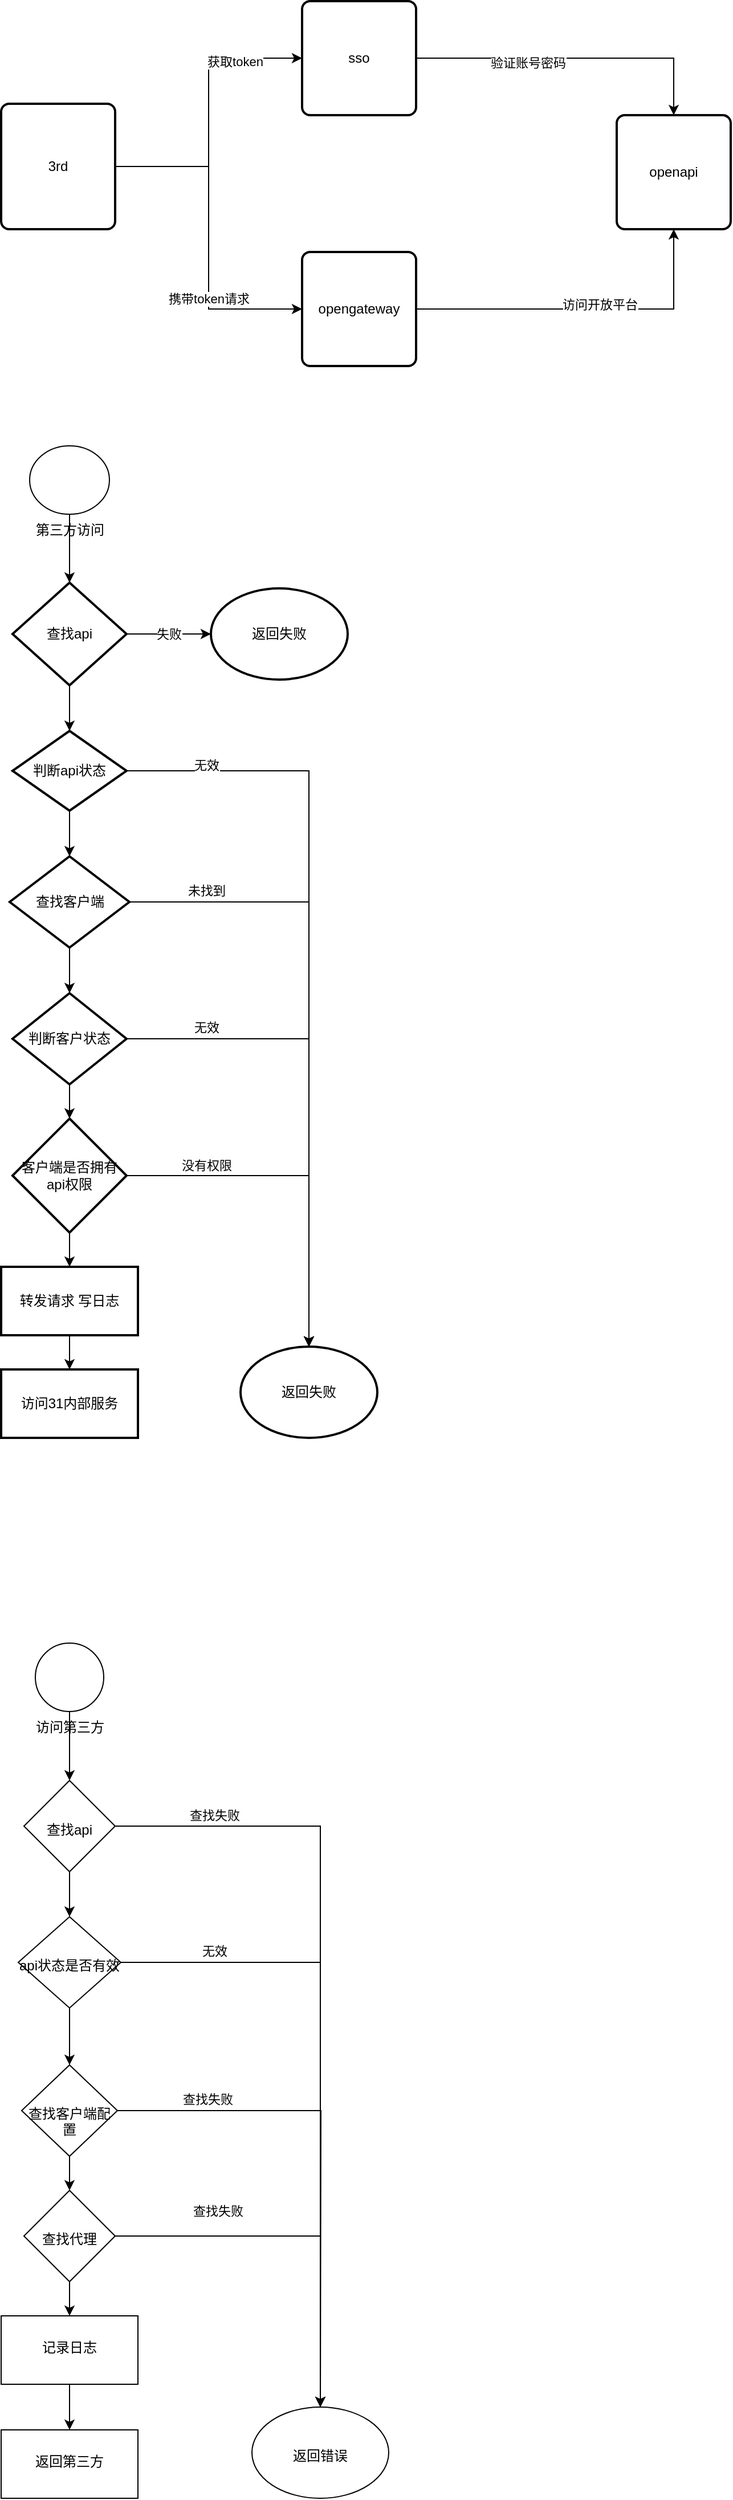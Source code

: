 <mxfile version="14.4.5" type="github">
  <diagram id="r5umxBR1MO3i9Swh8Mfo" name="第 1 页">
    <mxGraphModel dx="1673" dy="908" grid="1" gridSize="10" guides="1" tooltips="1" connect="1" arrows="1" fold="1" page="1" pageScale="1" pageWidth="827" pageHeight="1169" math="0" shadow="0">
      <root>
        <mxCell id="0" />
        <mxCell id="1" parent="0" />
        <mxCell id="_dm25giHvy8EGH1Nbq3g-23" value="" style="edgeStyle=orthogonalEdgeStyle;rounded=0;orthogonalLoop=1;jettySize=auto;html=1;" parent="1" source="_dm25giHvy8EGH1Nbq3g-2" target="_dm25giHvy8EGH1Nbq3g-4" edge="1">
          <mxGeometry relative="1" as="geometry" />
        </mxCell>
        <mxCell id="_dm25giHvy8EGH1Nbq3g-2" value="第三方访问" style="verticalLabelPosition=bottom;verticalAlign=top;html=1;shape=mxgraph.flowchart.on-page_reference;" parent="1" vertex="1">
          <mxGeometry x="125" y="430" width="70" height="60" as="geometry" />
        </mxCell>
        <mxCell id="p3LBFmmlEpDV6VU3JNH3-54" value="" style="edgeStyle=orthogonalEdgeStyle;rounded=0;orthogonalLoop=1;jettySize=auto;html=1;" edge="1" parent="1" source="_dm25giHvy8EGH1Nbq3g-4" target="p3LBFmmlEpDV6VU3JNH3-53">
          <mxGeometry relative="1" as="geometry" />
        </mxCell>
        <mxCell id="p3LBFmmlEpDV6VU3JNH3-58" value="失败" style="edgeStyle=orthogonalEdgeStyle;rounded=0;orthogonalLoop=1;jettySize=auto;html=1;" edge="1" parent="1" source="_dm25giHvy8EGH1Nbq3g-4" target="p3LBFmmlEpDV6VU3JNH3-57">
          <mxGeometry relative="1" as="geometry" />
        </mxCell>
        <mxCell id="_dm25giHvy8EGH1Nbq3g-4" value="查找api" style="strokeWidth=2;html=1;shape=mxgraph.flowchart.decision;whiteSpace=wrap;" parent="1" vertex="1">
          <mxGeometry x="110" y="550" width="100" height="90" as="geometry" />
        </mxCell>
        <mxCell id="_dm25giHvy8EGH1Nbq3g-14" value="" style="edgeStyle=orthogonalEdgeStyle;rounded=0;orthogonalLoop=1;jettySize=auto;html=1;" parent="1" source="_dm25giHvy8EGH1Nbq3g-11" target="p3LBFmmlEpDV6VU3JNH3-55" edge="1">
          <mxGeometry relative="1" as="geometry">
            <mxPoint x="280" y="830" as="targetPoint" />
          </mxGeometry>
        </mxCell>
        <mxCell id="_dm25giHvy8EGH1Nbq3g-15" value="未找到" style="edgeLabel;html=1;align=center;verticalAlign=middle;resizable=0;points=[];" parent="_dm25giHvy8EGH1Nbq3g-14" vertex="1" connectable="0">
          <mxGeometry x="0.227" y="2" relative="1" as="geometry">
            <mxPoint x="-92" y="-188.33" as="offset" />
          </mxGeometry>
        </mxCell>
        <mxCell id="p3LBFmmlEpDV6VU3JNH3-65" value="" style="edgeStyle=orthogonalEdgeStyle;rounded=0;orthogonalLoop=1;jettySize=auto;html=1;" edge="1" parent="1" source="_dm25giHvy8EGH1Nbq3g-11" target="p3LBFmmlEpDV6VU3JNH3-64">
          <mxGeometry relative="1" as="geometry" />
        </mxCell>
        <mxCell id="_dm25giHvy8EGH1Nbq3g-11" value="查找客户端" style="strokeWidth=2;html=1;shape=mxgraph.flowchart.decision;whiteSpace=wrap;" parent="1" vertex="1">
          <mxGeometry x="107.5" y="790" width="105" height="80" as="geometry" />
        </mxCell>
        <mxCell id="_dm25giHvy8EGH1Nbq3g-19" value="" style="edgeStyle=orthogonalEdgeStyle;rounded=0;orthogonalLoop=1;jettySize=auto;html=1;" parent="1" source="_dm25giHvy8EGH1Nbq3g-16" target="p3LBFmmlEpDV6VU3JNH3-55" edge="1">
          <mxGeometry relative="1" as="geometry">
            <mxPoint x="290" y="1070" as="targetPoint" />
          </mxGeometry>
        </mxCell>
        <mxCell id="_dm25giHvy8EGH1Nbq3g-20" value="没有权限" style="edgeLabel;html=1;align=center;verticalAlign=middle;resizable=0;points=[];" parent="_dm25giHvy8EGH1Nbq3g-19" vertex="1" connectable="0">
          <mxGeometry x="0.125" y="-2" relative="1" as="geometry">
            <mxPoint x="-88" y="-24.17" as="offset" />
          </mxGeometry>
        </mxCell>
        <mxCell id="p3LBFmmlEpDV6VU3JNH3-70" value="" style="edgeStyle=orthogonalEdgeStyle;rounded=0;orthogonalLoop=1;jettySize=auto;html=1;" edge="1" parent="1" source="_dm25giHvy8EGH1Nbq3g-16" target="p3LBFmmlEpDV6VU3JNH3-69">
          <mxGeometry relative="1" as="geometry" />
        </mxCell>
        <mxCell id="_dm25giHvy8EGH1Nbq3g-16" value="客户端是否拥有api权限" style="strokeWidth=2;html=1;shape=mxgraph.flowchart.decision;whiteSpace=wrap;" parent="1" vertex="1">
          <mxGeometry x="110" y="1020" width="100" height="100" as="geometry" />
        </mxCell>
        <mxCell id="_dm25giHvy8EGH1Nbq3g-21" value="访问31内部服务" style="whiteSpace=wrap;html=1;strokeWidth=2;" parent="1" vertex="1">
          <mxGeometry x="100" y="1240" width="120" height="60" as="geometry" />
        </mxCell>
        <mxCell id="p3LBFmmlEpDV6VU3JNH3-83" value="" style="edgeStyle=orthogonalEdgeStyle;rounded=0;orthogonalLoop=1;jettySize=auto;html=1;" edge="1" parent="1" source="_dm25giHvy8EGH1Nbq3g-24" target="_dm25giHvy8EGH1Nbq3g-25">
          <mxGeometry relative="1" as="geometry" />
        </mxCell>
        <mxCell id="_dm25giHvy8EGH1Nbq3g-24" value="访问第三方" style="verticalLabelPosition=bottom;verticalAlign=top;html=1;shape=mxgraph.flowchart.on-page_reference;" parent="1" vertex="1">
          <mxGeometry x="130" y="1480" width="60" height="60" as="geometry" />
        </mxCell>
        <mxCell id="_dm25giHvy8EGH1Nbq3g-28" value="查找失败" style="edgeStyle=orthogonalEdgeStyle;rounded=0;orthogonalLoop=1;jettySize=auto;html=1;" parent="1" source="_dm25giHvy8EGH1Nbq3g-25" target="_dm25giHvy8EGH1Nbq3g-37" edge="1">
          <mxGeometry x="-0.746" y="10" relative="1" as="geometry">
            <Array as="points">
              <mxPoint x="380" y="1640" />
            </Array>
            <mxPoint x="360.0" y="1640.471" as="targetPoint" />
            <mxPoint x="-1" as="offset" />
          </mxGeometry>
        </mxCell>
        <mxCell id="p3LBFmmlEpDV6VU3JNH3-77" value="" style="edgeStyle=orthogonalEdgeStyle;rounded=0;orthogonalLoop=1;jettySize=auto;html=1;" edge="1" parent="1" source="_dm25giHvy8EGH1Nbq3g-25" target="p3LBFmmlEpDV6VU3JNH3-76">
          <mxGeometry relative="1" as="geometry" />
        </mxCell>
        <mxCell id="_dm25giHvy8EGH1Nbq3g-25" value="&lt;br&gt;&lt;br&gt;查找api" style="rhombus;whiteSpace=wrap;html=1;verticalAlign=top;" parent="1" vertex="1">
          <mxGeometry x="120" y="1600.5" width="80" height="80" as="geometry" />
        </mxCell>
        <mxCell id="_dm25giHvy8EGH1Nbq3g-33" value="" style="edgeStyle=orthogonalEdgeStyle;rounded=0;orthogonalLoop=1;jettySize=auto;html=1;" parent="1" source="_dm25giHvy8EGH1Nbq3g-30" edge="1">
          <mxGeometry relative="1" as="geometry">
            <mxPoint x="380" y="2160" as="targetPoint" />
          </mxGeometry>
        </mxCell>
        <mxCell id="_dm25giHvy8EGH1Nbq3g-34" value="查找失败" style="edgeLabel;html=1;align=center;verticalAlign=middle;resizable=0;points=[];" parent="_dm25giHvy8EGH1Nbq3g-33" vertex="1" connectable="0">
          <mxGeometry x="0.175" y="1" relative="1" as="geometry">
            <mxPoint x="-101.04" y="-95.47" as="offset" />
          </mxGeometry>
        </mxCell>
        <mxCell id="_dm25giHvy8EGH1Nbq3g-36" value="" style="edgeStyle=orthogonalEdgeStyle;rounded=0;orthogonalLoop=1;jettySize=auto;html=1;" parent="1" source="_dm25giHvy8EGH1Nbq3g-30" target="_dm25giHvy8EGH1Nbq3g-35" edge="1">
          <mxGeometry relative="1" as="geometry" />
        </mxCell>
        <mxCell id="_dm25giHvy8EGH1Nbq3g-30" value="&lt;br&gt;&lt;br&gt;查找客户端配置" style="rhombus;whiteSpace=wrap;html=1;verticalAlign=top;" parent="1" vertex="1">
          <mxGeometry x="118" y="1850" width="84" height="80" as="geometry" />
        </mxCell>
        <mxCell id="_dm25giHvy8EGH1Nbq3g-38" value="" style="edgeStyle=orthogonalEdgeStyle;rounded=0;orthogonalLoop=1;jettySize=auto;html=1;" parent="1" source="_dm25giHvy8EGH1Nbq3g-35" target="_dm25giHvy8EGH1Nbq3g-37" edge="1">
          <mxGeometry relative="1" as="geometry" />
        </mxCell>
        <mxCell id="_dm25giHvy8EGH1Nbq3g-39" value="查找失败" style="edgeLabel;html=1;align=center;verticalAlign=middle;resizable=0;points=[];" parent="_dm25giHvy8EGH1Nbq3g-38" vertex="1" connectable="0">
          <mxGeometry x="0.25" y="2" relative="1" as="geometry">
            <mxPoint x="-92.05" y="-48.77" as="offset" />
          </mxGeometry>
        </mxCell>
        <mxCell id="_dm25giHvy8EGH1Nbq3g-41" value="" style="edgeStyle=orthogonalEdgeStyle;rounded=0;orthogonalLoop=1;jettySize=auto;html=1;" parent="1" source="_dm25giHvy8EGH1Nbq3g-35" target="_dm25giHvy8EGH1Nbq3g-40" edge="1">
          <mxGeometry relative="1" as="geometry" />
        </mxCell>
        <mxCell id="_dm25giHvy8EGH1Nbq3g-35" value="&lt;br&gt;&lt;br&gt;查找代理" style="rhombus;whiteSpace=wrap;html=1;verticalAlign=top;" parent="1" vertex="1">
          <mxGeometry x="120" y="1960" width="80" height="80" as="geometry" />
        </mxCell>
        <mxCell id="_dm25giHvy8EGH1Nbq3g-37" value="&lt;br&gt;&lt;br&gt;返回错误" style="ellipse;whiteSpace=wrap;html=1;verticalAlign=top;" parent="1" vertex="1">
          <mxGeometry x="320" y="2150" width="120" height="80" as="geometry" />
        </mxCell>
        <mxCell id="p3LBFmmlEpDV6VU3JNH3-82" value="" style="edgeStyle=orthogonalEdgeStyle;rounded=0;orthogonalLoop=1;jettySize=auto;html=1;" edge="1" parent="1" source="_dm25giHvy8EGH1Nbq3g-40" target="p3LBFmmlEpDV6VU3JNH3-81">
          <mxGeometry relative="1" as="geometry" />
        </mxCell>
        <mxCell id="_dm25giHvy8EGH1Nbq3g-40" value="&lt;br&gt;记录日志" style="whiteSpace=wrap;html=1;verticalAlign=top;" parent="1" vertex="1">
          <mxGeometry x="100" y="2070" width="120" height="60" as="geometry" />
        </mxCell>
        <mxCell id="p3LBFmmlEpDV6VU3JNH3-45" style="edgeStyle=orthogonalEdgeStyle;rounded=0;orthogonalLoop=1;jettySize=auto;html=1;entryX=0;entryY=0.5;entryDx=0;entryDy=0;" edge="1" parent="1" source="p3LBFmmlEpDV6VU3JNH3-34" target="p3LBFmmlEpDV6VU3JNH3-39">
          <mxGeometry relative="1" as="geometry" />
        </mxCell>
        <mxCell id="p3LBFmmlEpDV6VU3JNH3-49" value="携带token请求" style="edgeLabel;html=1;align=center;verticalAlign=middle;resizable=0;points=[];" vertex="1" connectable="0" parent="p3LBFmmlEpDV6VU3JNH3-45">
          <mxGeometry x="0.37" relative="1" as="geometry">
            <mxPoint as="offset" />
          </mxGeometry>
        </mxCell>
        <mxCell id="p3LBFmmlEpDV6VU3JNH3-46" style="edgeStyle=orthogonalEdgeStyle;rounded=0;orthogonalLoop=1;jettySize=auto;html=1;entryX=0;entryY=0.5;entryDx=0;entryDy=0;" edge="1" parent="1" source="p3LBFmmlEpDV6VU3JNH3-34" target="p3LBFmmlEpDV6VU3JNH3-35">
          <mxGeometry relative="1" as="geometry">
            <Array as="points">
              <mxPoint x="282" y="185" />
              <mxPoint x="282" y="90" />
            </Array>
          </mxGeometry>
        </mxCell>
        <mxCell id="p3LBFmmlEpDV6VU3JNH3-48" value="获取token" style="edgeLabel;html=1;align=center;verticalAlign=middle;resizable=0;points=[];" vertex="1" connectable="0" parent="p3LBFmmlEpDV6VU3JNH3-46">
          <mxGeometry x="0.544" y="-3" relative="1" as="geometry">
            <mxPoint as="offset" />
          </mxGeometry>
        </mxCell>
        <mxCell id="p3LBFmmlEpDV6VU3JNH3-34" value="3rd" style="rounded=1;whiteSpace=wrap;html=1;absoluteArcSize=1;arcSize=14;strokeWidth=2;" vertex="1" parent="1">
          <mxGeometry x="100" y="130" width="100" height="110" as="geometry" />
        </mxCell>
        <mxCell id="p3LBFmmlEpDV6VU3JNH3-38" value="" style="edgeStyle=orthogonalEdgeStyle;rounded=0;orthogonalLoop=1;jettySize=auto;html=1;entryX=0.5;entryY=0;entryDx=0;entryDy=0;" edge="1" parent="1" source="p3LBFmmlEpDV6VU3JNH3-35" target="p3LBFmmlEpDV6VU3JNH3-37">
          <mxGeometry relative="1" as="geometry">
            <mxPoint x="599" y="240" as="targetPoint" />
          </mxGeometry>
        </mxCell>
        <mxCell id="p3LBFmmlEpDV6VU3JNH3-51" value="验证账号密码" style="edgeLabel;html=1;align=center;verticalAlign=middle;resizable=0;points=[];" vertex="1" connectable="0" parent="p3LBFmmlEpDV6VU3JNH3-38">
          <mxGeometry x="-0.29" y="-4" relative="1" as="geometry">
            <mxPoint as="offset" />
          </mxGeometry>
        </mxCell>
        <mxCell id="p3LBFmmlEpDV6VU3JNH3-35" value="sso" style="rounded=1;whiteSpace=wrap;html=1;absoluteArcSize=1;arcSize=14;strokeWidth=2;" vertex="1" parent="1">
          <mxGeometry x="364" y="40" width="100" height="100" as="geometry" />
        </mxCell>
        <mxCell id="p3LBFmmlEpDV6VU3JNH3-37" value="openapi" style="rounded=1;whiteSpace=wrap;html=1;absoluteArcSize=1;arcSize=14;strokeWidth=2;" vertex="1" parent="1">
          <mxGeometry x="640" y="140" width="100" height="100" as="geometry" />
        </mxCell>
        <mxCell id="p3LBFmmlEpDV6VU3JNH3-47" style="edgeStyle=orthogonalEdgeStyle;rounded=0;orthogonalLoop=1;jettySize=auto;html=1;" edge="1" parent="1" source="p3LBFmmlEpDV6VU3JNH3-39" target="p3LBFmmlEpDV6VU3JNH3-37">
          <mxGeometry relative="1" as="geometry" />
        </mxCell>
        <mxCell id="p3LBFmmlEpDV6VU3JNH3-50" value="访问开放平台" style="edgeLabel;html=1;align=center;verticalAlign=middle;resizable=0;points=[];" vertex="1" connectable="0" parent="p3LBFmmlEpDV6VU3JNH3-47">
          <mxGeometry x="0.088" y="4" relative="1" as="geometry">
            <mxPoint as="offset" />
          </mxGeometry>
        </mxCell>
        <mxCell id="p3LBFmmlEpDV6VU3JNH3-39" value="opengateway" style="rounded=1;whiteSpace=wrap;html=1;absoluteArcSize=1;arcSize=14;strokeWidth=2;" vertex="1" parent="1">
          <mxGeometry x="364" y="260" width="100" height="100" as="geometry" />
        </mxCell>
        <mxCell id="p3LBFmmlEpDV6VU3JNH3-60" value="" style="edgeStyle=orthogonalEdgeStyle;rounded=0;orthogonalLoop=1;jettySize=auto;html=1;" edge="1" parent="1" source="p3LBFmmlEpDV6VU3JNH3-53" target="_dm25giHvy8EGH1Nbq3g-11">
          <mxGeometry relative="1" as="geometry" />
        </mxCell>
        <mxCell id="p3LBFmmlEpDV6VU3JNH3-75" value="无效" style="edgeStyle=orthogonalEdgeStyle;rounded=0;orthogonalLoop=1;jettySize=auto;html=1;" edge="1" parent="1" source="p3LBFmmlEpDV6VU3JNH3-53" target="p3LBFmmlEpDV6VU3JNH3-55">
          <mxGeometry x="0.158" y="-90" relative="1" as="geometry">
            <mxPoint as="offset" />
          </mxGeometry>
        </mxCell>
        <mxCell id="p3LBFmmlEpDV6VU3JNH3-53" value="判断api状态" style="rhombus;whiteSpace=wrap;html=1;strokeWidth=2;" vertex="1" parent="1">
          <mxGeometry x="110" y="680" width="100" height="70" as="geometry" />
        </mxCell>
        <mxCell id="p3LBFmmlEpDV6VU3JNH3-55" value="返回失败" style="ellipse;whiteSpace=wrap;html=1;strokeWidth=2;" vertex="1" parent="1">
          <mxGeometry x="310" y="1220" width="120" height="80" as="geometry" />
        </mxCell>
        <mxCell id="p3LBFmmlEpDV6VU3JNH3-57" value="返回失败" style="ellipse;whiteSpace=wrap;html=1;strokeWidth=2;" vertex="1" parent="1">
          <mxGeometry x="284" y="555" width="120" height="80" as="geometry" />
        </mxCell>
        <mxCell id="p3LBFmmlEpDV6VU3JNH3-67" value="无效" style="edgeStyle=orthogonalEdgeStyle;rounded=0;orthogonalLoop=1;jettySize=auto;html=1;" edge="1" parent="1" source="p3LBFmmlEpDV6VU3JNH3-64" target="p3LBFmmlEpDV6VU3JNH3-55">
          <mxGeometry x="-0.674" y="240" relative="1" as="geometry">
            <mxPoint x="290" y="950" as="targetPoint" />
            <Array as="points">
              <mxPoint x="370" y="950" />
            </Array>
            <mxPoint as="offset" />
          </mxGeometry>
        </mxCell>
        <mxCell id="p3LBFmmlEpDV6VU3JNH3-68" value="" style="edgeStyle=orthogonalEdgeStyle;rounded=0;orthogonalLoop=1;jettySize=auto;html=1;" edge="1" parent="1" source="p3LBFmmlEpDV6VU3JNH3-64" target="_dm25giHvy8EGH1Nbq3g-16">
          <mxGeometry relative="1" as="geometry" />
        </mxCell>
        <mxCell id="p3LBFmmlEpDV6VU3JNH3-64" value="判断客户状态" style="rhombus;whiteSpace=wrap;html=1;strokeWidth=2;" vertex="1" parent="1">
          <mxGeometry x="110" y="910" width="100" height="80" as="geometry" />
        </mxCell>
        <mxCell id="p3LBFmmlEpDV6VU3JNH3-71" value="" style="edgeStyle=orthogonalEdgeStyle;rounded=0;orthogonalLoop=1;jettySize=auto;html=1;" edge="1" parent="1" source="p3LBFmmlEpDV6VU3JNH3-69" target="_dm25giHvy8EGH1Nbq3g-21">
          <mxGeometry relative="1" as="geometry" />
        </mxCell>
        <mxCell id="p3LBFmmlEpDV6VU3JNH3-69" value="转发请求 写日志" style="whiteSpace=wrap;html=1;strokeWidth=2;" vertex="1" parent="1">
          <mxGeometry x="100" y="1150" width="120" height="60" as="geometry" />
        </mxCell>
        <mxCell id="p3LBFmmlEpDV6VU3JNH3-79" value="无效" style="edgeStyle=orthogonalEdgeStyle;rounded=0;orthogonalLoop=1;jettySize=auto;html=1;entryX=0.5;entryY=0;entryDx=0;entryDy=0;" edge="1" parent="1" source="p3LBFmmlEpDV6VU3JNH3-76" target="_dm25giHvy8EGH1Nbq3g-37">
          <mxGeometry x="-0.709" y="10" relative="1" as="geometry">
            <mxPoint x="356" y="1760.0" as="targetPoint" />
            <mxPoint as="offset" />
          </mxGeometry>
        </mxCell>
        <mxCell id="p3LBFmmlEpDV6VU3JNH3-80" value="" style="edgeStyle=orthogonalEdgeStyle;rounded=0;orthogonalLoop=1;jettySize=auto;html=1;" edge="1" parent="1" source="p3LBFmmlEpDV6VU3JNH3-76" target="_dm25giHvy8EGH1Nbq3g-30">
          <mxGeometry relative="1" as="geometry" />
        </mxCell>
        <mxCell id="p3LBFmmlEpDV6VU3JNH3-76" value="&lt;br&gt;&lt;br&gt;api状态是否有效" style="rhombus;whiteSpace=wrap;html=1;verticalAlign=top;" vertex="1" parent="1">
          <mxGeometry x="115" y="1720" width="90" height="80" as="geometry" />
        </mxCell>
        <mxCell id="p3LBFmmlEpDV6VU3JNH3-81" value="&lt;br&gt;返回第三方" style="whiteSpace=wrap;html=1;verticalAlign=top;" vertex="1" parent="1">
          <mxGeometry x="100" y="2170" width="120" height="60" as="geometry" />
        </mxCell>
      </root>
    </mxGraphModel>
  </diagram>
</mxfile>
